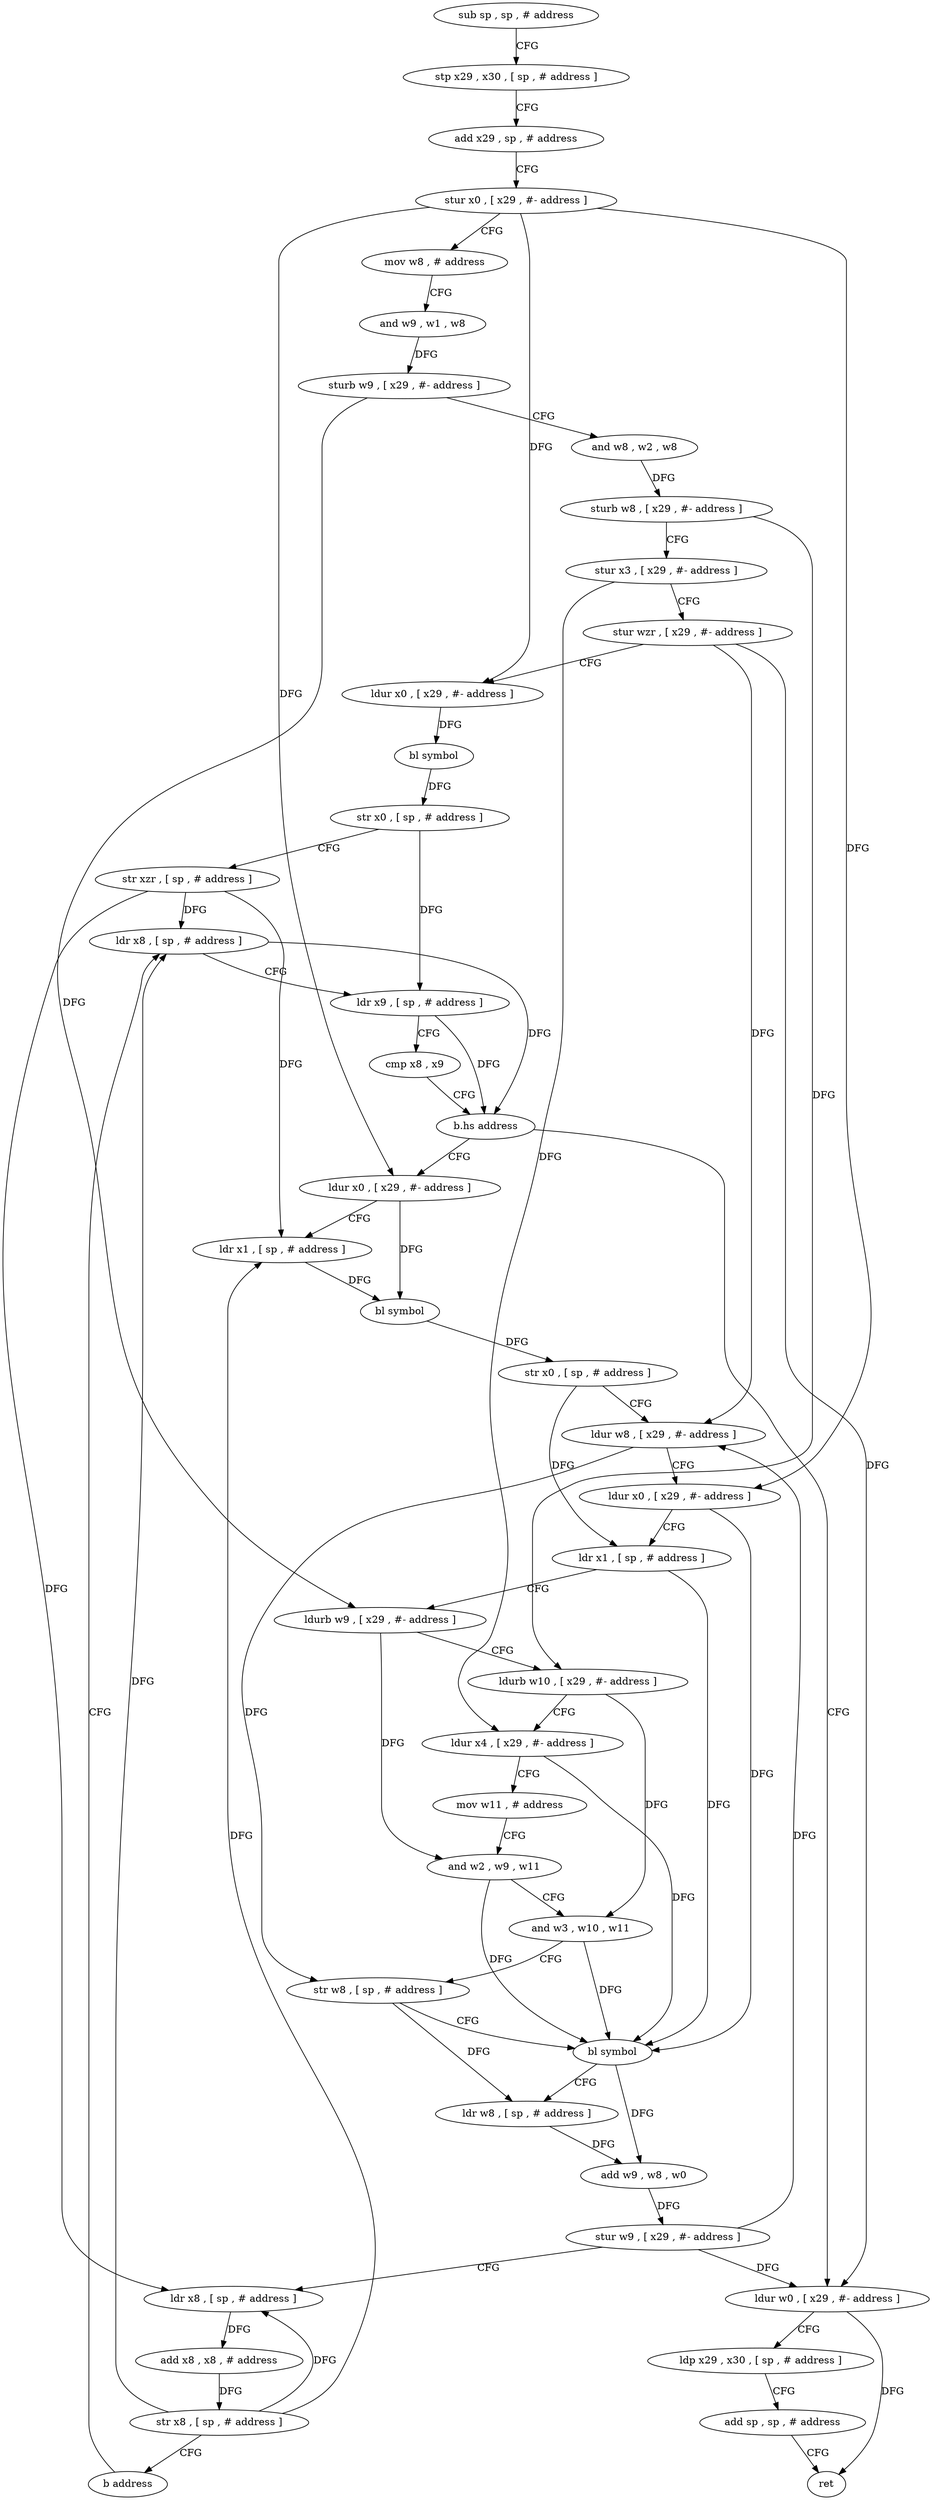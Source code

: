digraph "func" {
"119380" [label = "sub sp , sp , # address" ]
"119384" [label = "stp x29 , x30 , [ sp , # address ]" ]
"119388" [label = "add x29 , sp , # address" ]
"119392" [label = "stur x0 , [ x29 , #- address ]" ]
"119396" [label = "mov w8 , # address" ]
"119400" [label = "and w9 , w1 , w8" ]
"119404" [label = "sturb w9 , [ x29 , #- address ]" ]
"119408" [label = "and w8 , w2 , w8" ]
"119412" [label = "sturb w8 , [ x29 , #- address ]" ]
"119416" [label = "stur x3 , [ x29 , #- address ]" ]
"119420" [label = "stur wzr , [ x29 , #- address ]" ]
"119424" [label = "ldur x0 , [ x29 , #- address ]" ]
"119428" [label = "bl symbol" ]
"119432" [label = "str x0 , [ sp , # address ]" ]
"119436" [label = "str xzr , [ sp , # address ]" ]
"119440" [label = "ldr x8 , [ sp , # address ]" ]
"119544" [label = "ldur w0 , [ x29 , #- address ]" ]
"119548" [label = "ldp x29 , x30 , [ sp , # address ]" ]
"119552" [label = "add sp , sp , # address" ]
"119556" [label = "ret" ]
"119456" [label = "ldur x0 , [ x29 , #- address ]" ]
"119460" [label = "ldr x1 , [ sp , # address ]" ]
"119464" [label = "bl symbol" ]
"119468" [label = "str x0 , [ sp , # address ]" ]
"119472" [label = "ldur w8 , [ x29 , #- address ]" ]
"119476" [label = "ldur x0 , [ x29 , #- address ]" ]
"119480" [label = "ldr x1 , [ sp , # address ]" ]
"119484" [label = "ldurb w9 , [ x29 , #- address ]" ]
"119488" [label = "ldurb w10 , [ x29 , #- address ]" ]
"119492" [label = "ldur x4 , [ x29 , #- address ]" ]
"119496" [label = "mov w11 , # address" ]
"119500" [label = "and w2 , w9 , w11" ]
"119504" [label = "and w3 , w10 , w11" ]
"119508" [label = "str w8 , [ sp , # address ]" ]
"119512" [label = "bl symbol" ]
"119516" [label = "ldr w8 , [ sp , # address ]" ]
"119520" [label = "add w9 , w8 , w0" ]
"119524" [label = "stur w9 , [ x29 , #- address ]" ]
"119528" [label = "ldr x8 , [ sp , # address ]" ]
"119532" [label = "add x8 , x8 , # address" ]
"119536" [label = "str x8 , [ sp , # address ]" ]
"119540" [label = "b address" ]
"119444" [label = "ldr x9 , [ sp , # address ]" ]
"119448" [label = "cmp x8 , x9" ]
"119452" [label = "b.hs address" ]
"119380" -> "119384" [ label = "CFG" ]
"119384" -> "119388" [ label = "CFG" ]
"119388" -> "119392" [ label = "CFG" ]
"119392" -> "119396" [ label = "CFG" ]
"119392" -> "119424" [ label = "DFG" ]
"119392" -> "119456" [ label = "DFG" ]
"119392" -> "119476" [ label = "DFG" ]
"119396" -> "119400" [ label = "CFG" ]
"119400" -> "119404" [ label = "DFG" ]
"119404" -> "119408" [ label = "CFG" ]
"119404" -> "119484" [ label = "DFG" ]
"119408" -> "119412" [ label = "DFG" ]
"119412" -> "119416" [ label = "CFG" ]
"119412" -> "119488" [ label = "DFG" ]
"119416" -> "119420" [ label = "CFG" ]
"119416" -> "119492" [ label = "DFG" ]
"119420" -> "119424" [ label = "CFG" ]
"119420" -> "119544" [ label = "DFG" ]
"119420" -> "119472" [ label = "DFG" ]
"119424" -> "119428" [ label = "DFG" ]
"119428" -> "119432" [ label = "DFG" ]
"119432" -> "119436" [ label = "CFG" ]
"119432" -> "119444" [ label = "DFG" ]
"119436" -> "119440" [ label = "DFG" ]
"119436" -> "119460" [ label = "DFG" ]
"119436" -> "119528" [ label = "DFG" ]
"119440" -> "119444" [ label = "CFG" ]
"119440" -> "119452" [ label = "DFG" ]
"119544" -> "119548" [ label = "CFG" ]
"119544" -> "119556" [ label = "DFG" ]
"119548" -> "119552" [ label = "CFG" ]
"119552" -> "119556" [ label = "CFG" ]
"119456" -> "119460" [ label = "CFG" ]
"119456" -> "119464" [ label = "DFG" ]
"119460" -> "119464" [ label = "DFG" ]
"119464" -> "119468" [ label = "DFG" ]
"119468" -> "119472" [ label = "CFG" ]
"119468" -> "119480" [ label = "DFG" ]
"119472" -> "119476" [ label = "CFG" ]
"119472" -> "119508" [ label = "DFG" ]
"119476" -> "119480" [ label = "CFG" ]
"119476" -> "119512" [ label = "DFG" ]
"119480" -> "119484" [ label = "CFG" ]
"119480" -> "119512" [ label = "DFG" ]
"119484" -> "119488" [ label = "CFG" ]
"119484" -> "119500" [ label = "DFG" ]
"119488" -> "119492" [ label = "CFG" ]
"119488" -> "119504" [ label = "DFG" ]
"119492" -> "119496" [ label = "CFG" ]
"119492" -> "119512" [ label = "DFG" ]
"119496" -> "119500" [ label = "CFG" ]
"119500" -> "119504" [ label = "CFG" ]
"119500" -> "119512" [ label = "DFG" ]
"119504" -> "119508" [ label = "CFG" ]
"119504" -> "119512" [ label = "DFG" ]
"119508" -> "119512" [ label = "CFG" ]
"119508" -> "119516" [ label = "DFG" ]
"119512" -> "119516" [ label = "CFG" ]
"119512" -> "119520" [ label = "DFG" ]
"119516" -> "119520" [ label = "DFG" ]
"119520" -> "119524" [ label = "DFG" ]
"119524" -> "119528" [ label = "CFG" ]
"119524" -> "119544" [ label = "DFG" ]
"119524" -> "119472" [ label = "DFG" ]
"119528" -> "119532" [ label = "DFG" ]
"119532" -> "119536" [ label = "DFG" ]
"119536" -> "119540" [ label = "CFG" ]
"119536" -> "119440" [ label = "DFG" ]
"119536" -> "119460" [ label = "DFG" ]
"119536" -> "119528" [ label = "DFG" ]
"119540" -> "119440" [ label = "CFG" ]
"119444" -> "119448" [ label = "CFG" ]
"119444" -> "119452" [ label = "DFG" ]
"119448" -> "119452" [ label = "CFG" ]
"119452" -> "119544" [ label = "CFG" ]
"119452" -> "119456" [ label = "CFG" ]
}

